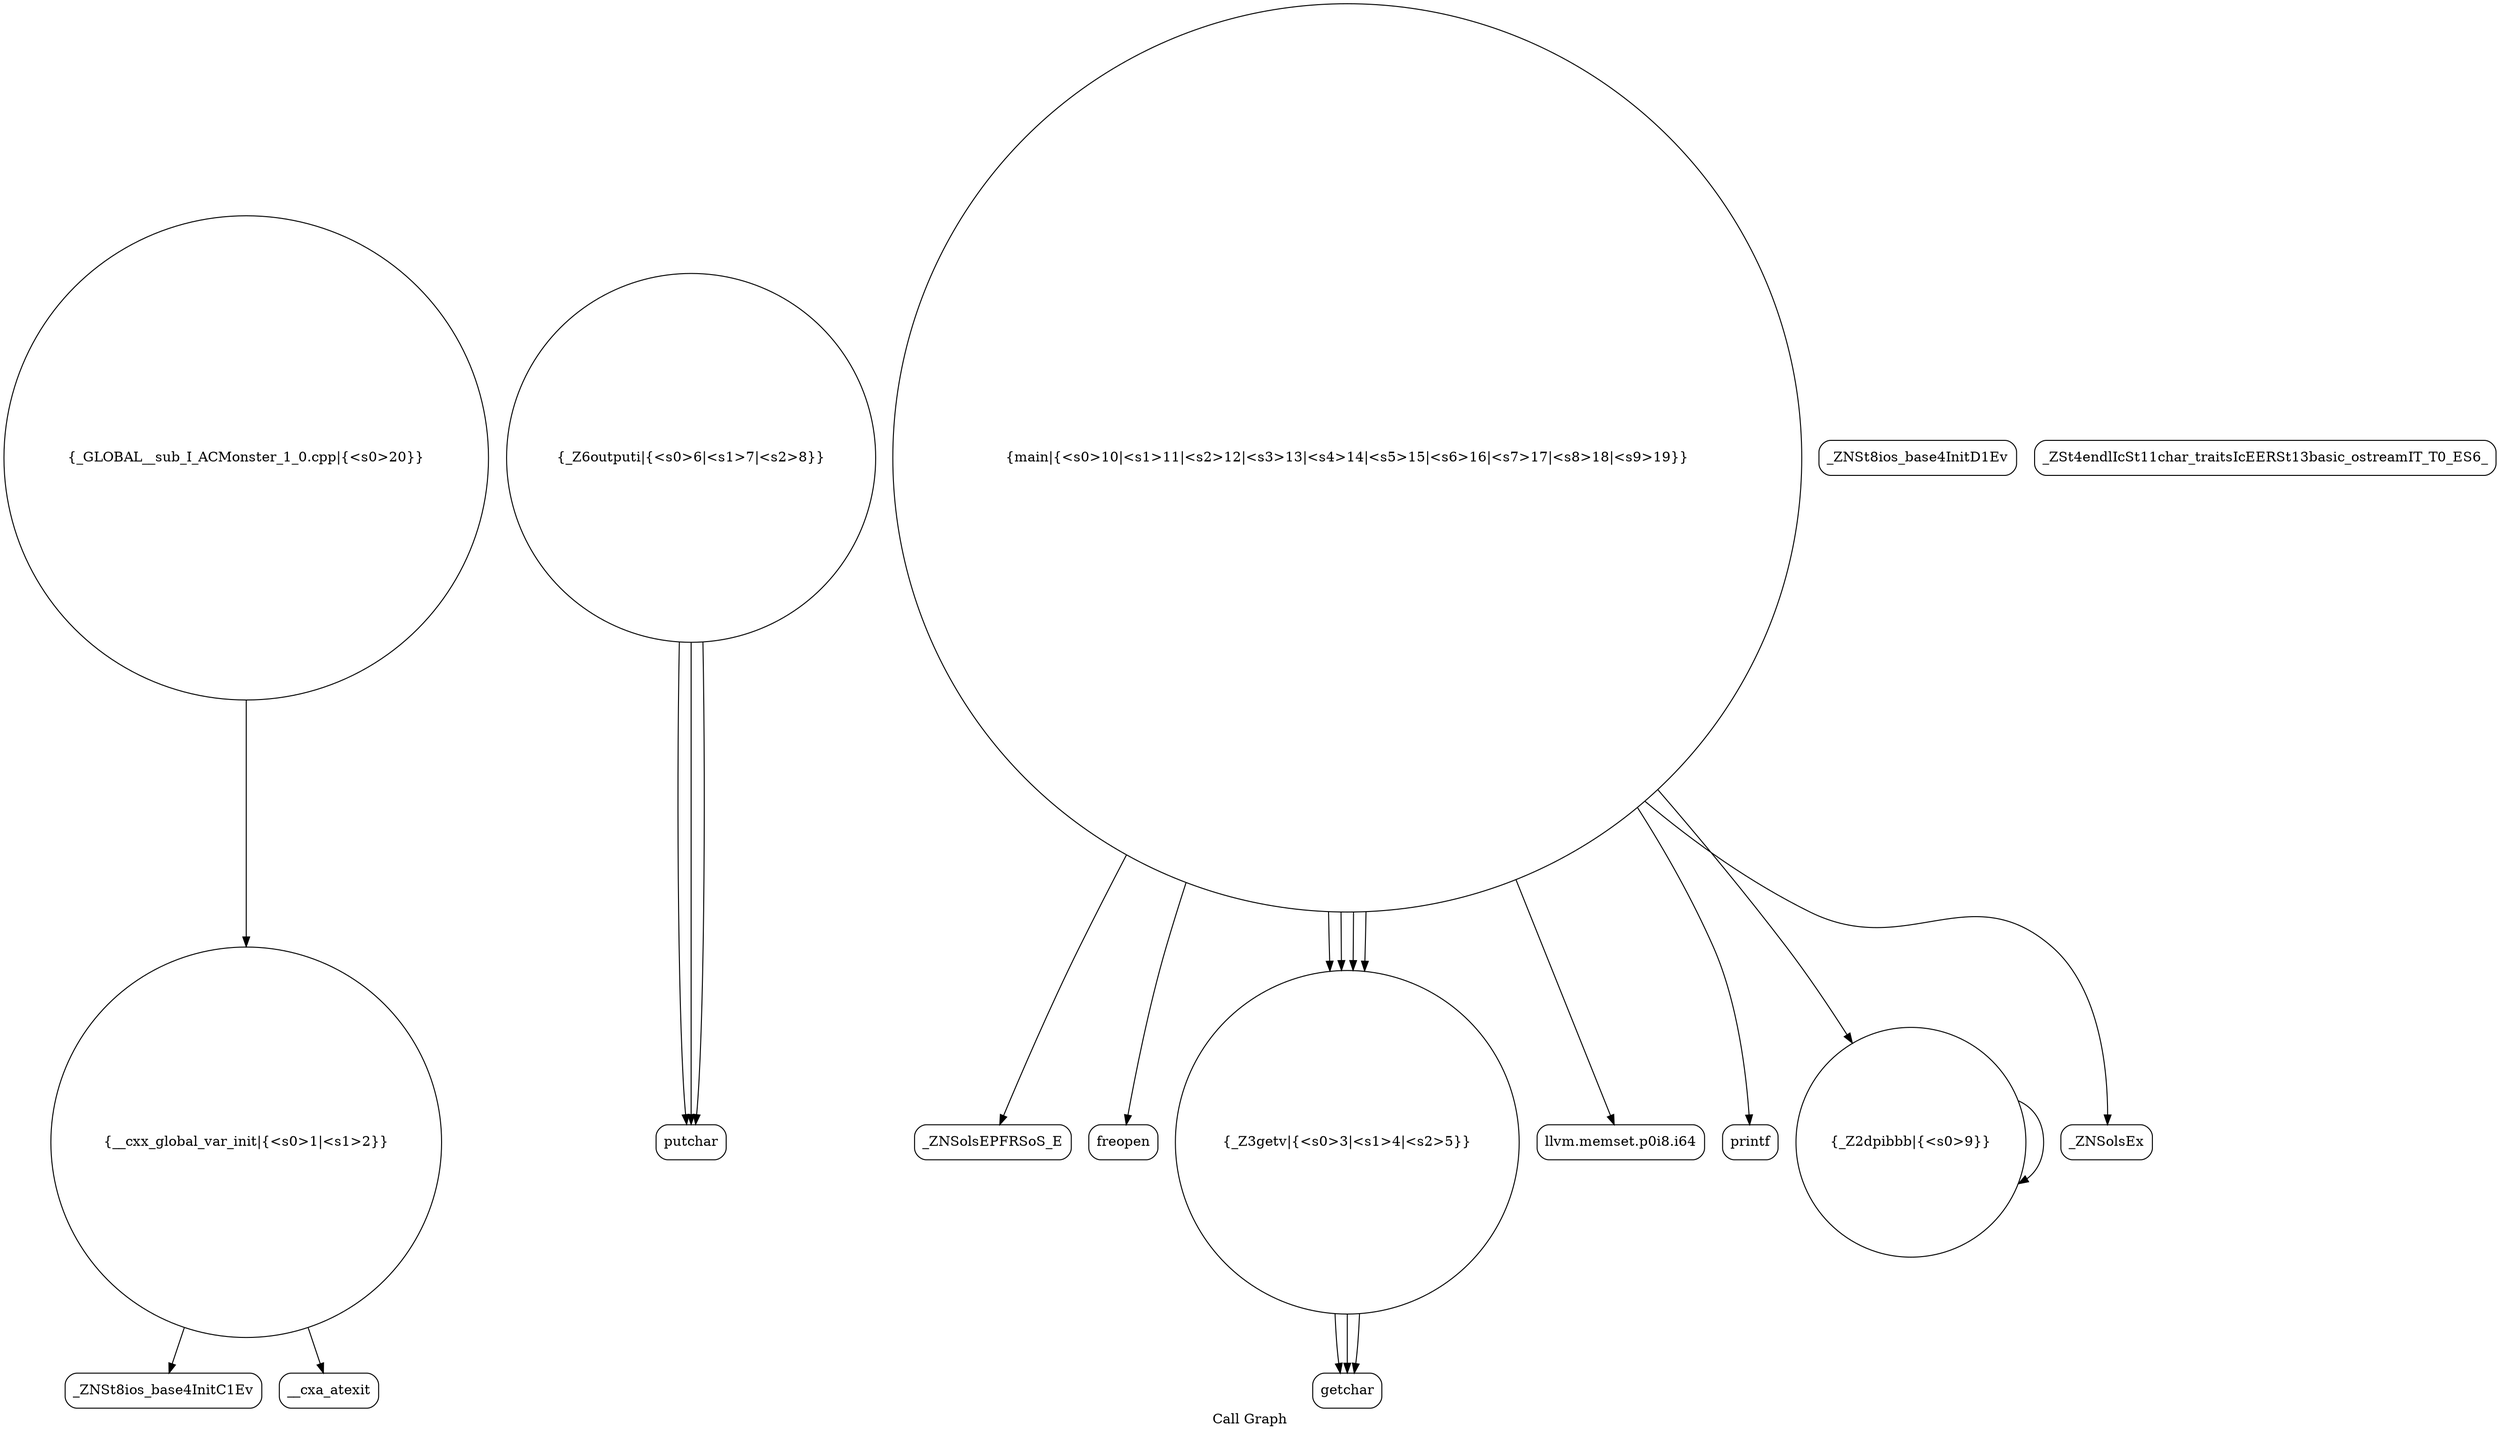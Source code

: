 digraph "Call Graph" {
	label="Call Graph";

	Node0x558a3c3b2c40 [shape=record,shape=circle,label="{__cxx_global_var_init|{<s0>1|<s1>2}}"];
	Node0x558a3c3b2c40:s0 -> Node0x558a3c3b30d0[color=black];
	Node0x558a3c3b2c40:s1 -> Node0x558a3c3b31d0[color=black];
	Node0x558a3c3b33d0 [shape=record,shape=Mrecord,label="{putchar}"];
	Node0x558a3c3b3750 [shape=record,shape=Mrecord,label="{_ZNSolsEPFRSoS_E}"];
	Node0x558a3c3b3150 [shape=record,shape=Mrecord,label="{_ZNSt8ios_base4InitD1Ev}"];
	Node0x558a3c3b34d0 [shape=record,shape=circle,label="{main|{<s0>10|<s1>11|<s2>12|<s3>13|<s4>14|<s5>15|<s6>16|<s7>17|<s8>18|<s9>19}}"];
	Node0x558a3c3b34d0:s0 -> Node0x558a3c3b3550[color=black];
	Node0x558a3c3b34d0:s1 -> Node0x558a3c3b3250[color=black];
	Node0x558a3c3b34d0:s2 -> Node0x558a3c3b3250[color=black];
	Node0x558a3c3b34d0:s3 -> Node0x558a3c3b3250[color=black];
	Node0x558a3c3b34d0:s4 -> Node0x558a3c3b3250[color=black];
	Node0x558a3c3b34d0:s5 -> Node0x558a3c3b35d0[color=black];
	Node0x558a3c3b34d0:s6 -> Node0x558a3c3b3650[color=black];
	Node0x558a3c3b34d0:s7 -> Node0x558a3c3b3450[color=black];
	Node0x558a3c3b34d0:s8 -> Node0x558a3c3b36d0[color=black];
	Node0x558a3c3b34d0:s9 -> Node0x558a3c3b3750[color=black];
	Node0x558a3c3b3850 [shape=record,shape=circle,label="{_GLOBAL__sub_I_ACMonster_1_0.cpp|{<s0>20}}"];
	Node0x558a3c3b3850:s0 -> Node0x558a3c3b2c40[color=black];
	Node0x558a3c3b3250 [shape=record,shape=circle,label="{_Z3getv|{<s0>3|<s1>4|<s2>5}}"];
	Node0x558a3c3b3250:s0 -> Node0x558a3c3b32d0[color=black];
	Node0x558a3c3b3250:s1 -> Node0x558a3c3b32d0[color=black];
	Node0x558a3c3b3250:s2 -> Node0x558a3c3b32d0[color=black];
	Node0x558a3c3b35d0 [shape=record,shape=Mrecord,label="{llvm.memset.p0i8.i64}"];
	Node0x558a3c3b3350 [shape=record,shape=circle,label="{_Z6outputi|{<s0>6|<s1>7|<s2>8}}"];
	Node0x558a3c3b3350:s0 -> Node0x558a3c3b33d0[color=black];
	Node0x558a3c3b3350:s1 -> Node0x558a3c3b33d0[color=black];
	Node0x558a3c3b3350:s2 -> Node0x558a3c3b33d0[color=black];
	Node0x558a3c3b36d0 [shape=record,shape=Mrecord,label="{_ZNSolsEx}"];
	Node0x558a3c3b30d0 [shape=record,shape=Mrecord,label="{_ZNSt8ios_base4InitC1Ev}"];
	Node0x558a3c3b3450 [shape=record,shape=circle,label="{_Z2dpibbb|{<s0>9}}"];
	Node0x558a3c3b3450:s0 -> Node0x558a3c3b3450[color=black];
	Node0x558a3c3b37d0 [shape=record,shape=Mrecord,label="{_ZSt4endlIcSt11char_traitsIcEERSt13basic_ostreamIT_T0_ES6_}"];
	Node0x558a3c3b31d0 [shape=record,shape=Mrecord,label="{__cxa_atexit}"];
	Node0x558a3c3b3550 [shape=record,shape=Mrecord,label="{freopen}"];
	Node0x558a3c3b32d0 [shape=record,shape=Mrecord,label="{getchar}"];
	Node0x558a3c3b3650 [shape=record,shape=Mrecord,label="{printf}"];
}
